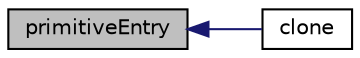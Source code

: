 digraph "primitiveEntry"
{
  bgcolor="transparent";
  edge [fontname="Helvetica",fontsize="10",labelfontname="Helvetica",labelfontsize="10"];
  node [fontname="Helvetica",fontsize="10",shape=record];
  rankdir="LR";
  Node1 [label="primitiveEntry",height=0.2,width=0.4,color="black", fillcolor="grey75", style="filled", fontcolor="black"];
  Node1 -> Node2 [dir="back",color="midnightblue",fontsize="10",style="solid",fontname="Helvetica"];
  Node2 [label="clone",height=0.2,width=0.4,color="black",URL="$a01955.html#a4887c907a5b2cc4f28d8fcca37734eb1",tooltip="Construct on freestore as copy with reference to the. "];
}
